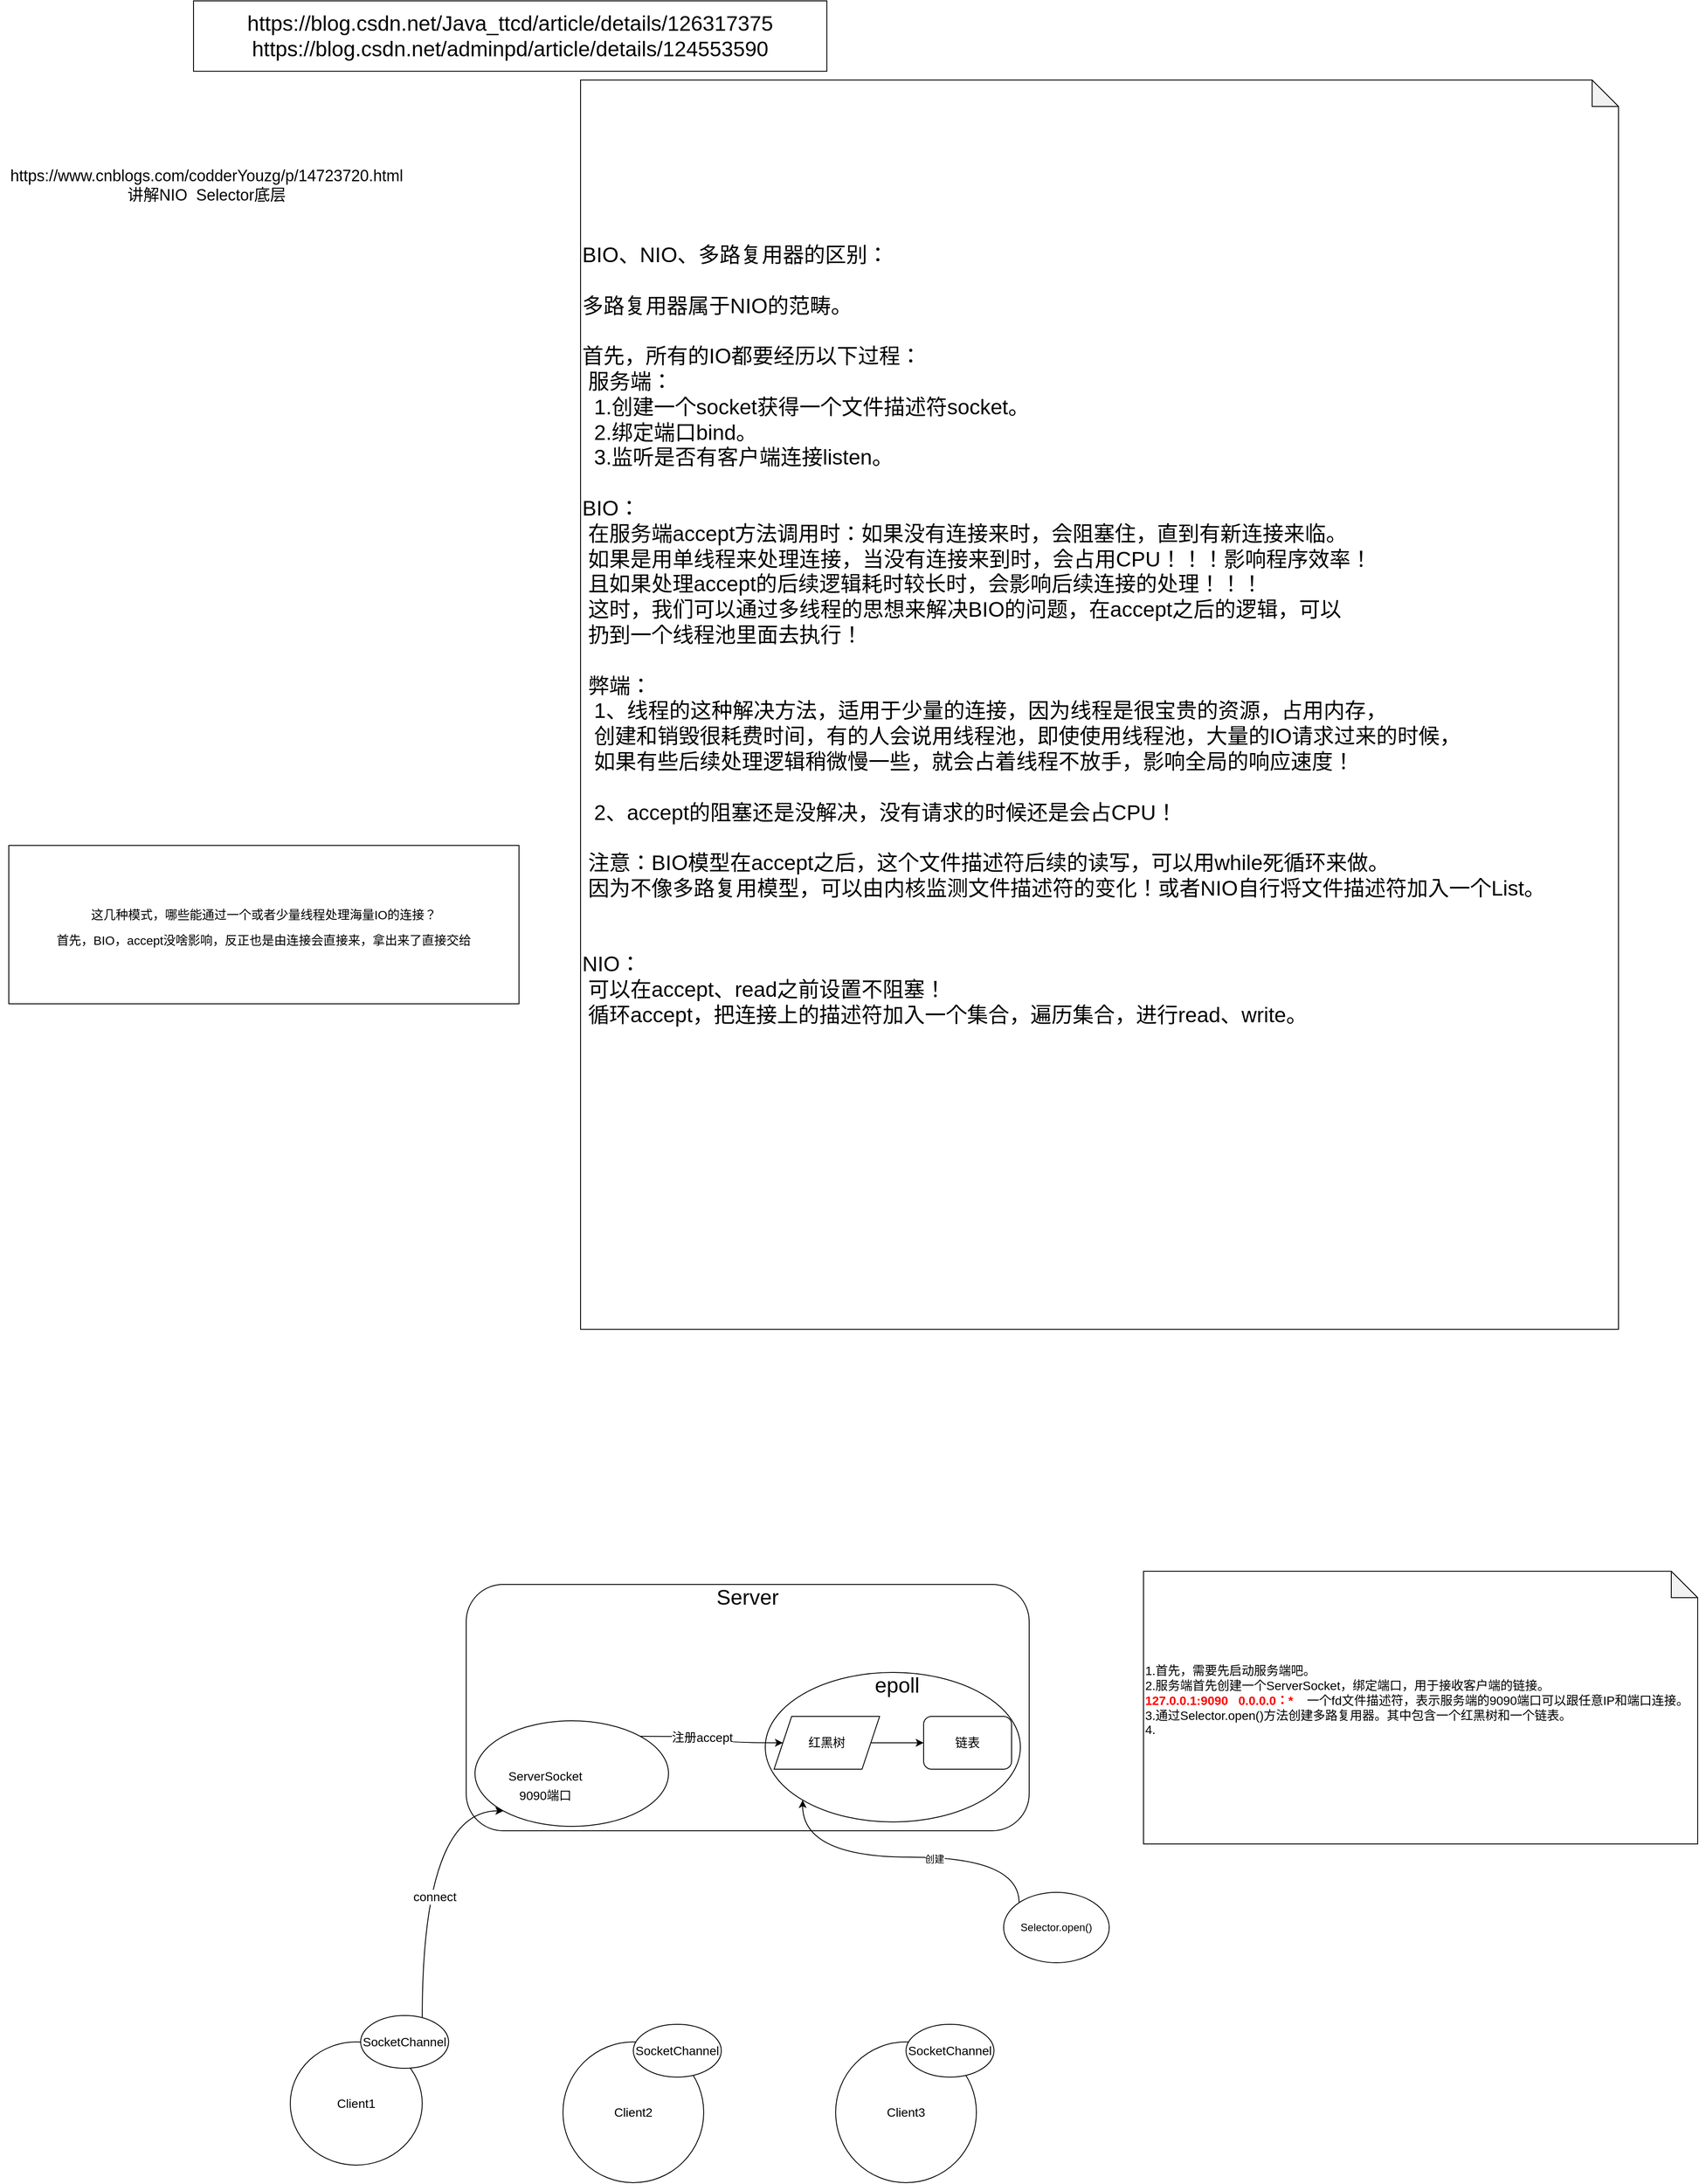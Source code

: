 <mxfile version="20.6.0" type="github">
  <diagram id="ho1o4B3E-l8eYltIAmrv" name="第 1 页">
    <mxGraphModel dx="822" dy="413" grid="1" gridSize="10" guides="1" tooltips="1" connect="1" arrows="1" fold="1" page="1" pageScale="1" pageWidth="827" pageHeight="1169" math="0" shadow="0">
      <root>
        <mxCell id="0" />
        <mxCell id="1" parent="0" />
        <mxCell id="7geZkpw3Z43b3UevWiiN-1" value="&lt;div style=&quot;&quot;&gt;&lt;span style=&quot;font-size: 24px; background-color: initial;&quot;&gt;BIO、NIO、多路复用器的区别：&lt;/span&gt;&lt;/div&gt;&lt;div style=&quot;&quot;&gt;&lt;span style=&quot;font-size: 24px; background-color: initial;&quot;&gt;&lt;br&gt;&lt;/span&gt;&lt;/div&gt;&lt;div style=&quot;&quot;&gt;&lt;span style=&quot;font-size: 24px; background-color: initial;&quot;&gt;多路复用器属于NIO的范畴。&lt;/span&gt;&lt;/div&gt;&lt;div style=&quot;&quot;&gt;&lt;span style=&quot;font-size: 24px; background-color: initial;&quot;&gt;&lt;br&gt;&lt;/span&gt;&lt;/div&gt;&lt;div style=&quot;&quot;&gt;&lt;span style=&quot;font-size: 24px;&quot;&gt;首先，所有的IO都要经历以下过程：&lt;/span&gt;&lt;/div&gt;&lt;div style=&quot;&quot;&gt;&lt;span style=&quot;font-size: 24px;&quot;&gt;&lt;span style=&quot;white-space: pre;&quot;&gt; &lt;/span&gt;服务端：&lt;/span&gt;&lt;/div&gt;&lt;div style=&quot;&quot;&gt;&lt;span style=&quot;font-size: 24px;&quot;&gt;&lt;span style=&quot;white-space: pre;&quot;&gt; &lt;/span&gt;&lt;span style=&quot;white-space: pre;&quot;&gt; &lt;/span&gt;1.创建一个socket获得一个文件描述符socket。&lt;br&gt;&lt;/span&gt;&lt;/div&gt;&lt;div style=&quot;&quot;&gt;&lt;span style=&quot;font-size: 24px;&quot;&gt;&lt;span style=&quot;white-space: pre;&quot;&gt; &lt;/span&gt;&lt;span style=&quot;white-space: pre;&quot;&gt; &lt;/span&gt;2.绑定端口bind。&lt;br&gt;&lt;/span&gt;&lt;/div&gt;&lt;div style=&quot;&quot;&gt;&lt;span style=&quot;font-size: 24px;&quot;&gt;&lt;span style=&quot;white-space: pre;&quot;&gt; &lt;/span&gt;&lt;span style=&quot;white-space: pre;&quot;&gt; &lt;/span&gt;3.监听是否有客户端连接listen。&lt;br&gt;&lt;/span&gt;&lt;/div&gt;&lt;div style=&quot;&quot;&gt;&lt;span style=&quot;font-size: 24px;&quot;&gt;&lt;br&gt;&lt;/span&gt;&lt;/div&gt;&lt;div style=&quot;&quot;&gt;&lt;span style=&quot;font-size: 24px;&quot;&gt;BIO：&lt;/span&gt;&lt;/div&gt;&lt;div style=&quot;&quot;&gt;&lt;span style=&quot;font-size: 24px;&quot;&gt;&lt;span style=&quot;white-space: pre;&quot;&gt; &lt;/span&gt;在服务端accept方法调用时：如果没有连接来时，会阻塞住，直到有新连接来临。&lt;br&gt;&lt;/span&gt;&lt;/div&gt;&lt;div style=&quot;&quot;&gt;&lt;span style=&quot;font-size: 24px;&quot;&gt;&lt;span style=&quot;white-space: pre;&quot;&gt; &lt;/span&gt;如果是用单线程来处理连接，当没有连接来到时，会占用CPU！！！影响程序效率！&lt;br&gt;&lt;/span&gt;&lt;/div&gt;&lt;div style=&quot;&quot;&gt;&lt;span style=&quot;font-size: 24px;&quot;&gt;&lt;span style=&quot;white-space: pre;&quot;&gt; &lt;/span&gt;且如果处理accept的后续逻辑耗时较长时，会影响后续连接的处理！！！&lt;br&gt;&lt;/span&gt;&lt;/div&gt;&lt;div style=&quot;&quot;&gt;&lt;span style=&quot;font-size: 24px;&quot;&gt;&lt;span style=&quot;white-space: pre;&quot;&gt; &lt;/span&gt;这时，我们可以通过多线程的思想来解决BIO的问题，在accept之后的逻辑，可以&lt;br&gt;&lt;/span&gt;&lt;/div&gt;&lt;div style=&quot;&quot;&gt;&lt;span style=&quot;font-size: 24px;&quot;&gt;&lt;span style=&quot;white-space: pre;&quot;&gt; &lt;/span&gt;扔到一个线程池里面去执行！&lt;br&gt;&lt;/span&gt;&lt;/div&gt;&lt;div style=&quot;&quot;&gt;&lt;span style=&quot;font-size: 24px;&quot;&gt;&lt;br&gt;&lt;/span&gt;&lt;/div&gt;&lt;div style=&quot;&quot;&gt;&lt;span style=&quot;font-size: 24px;&quot;&gt;&lt;span style=&quot;white-space: pre;&quot;&gt; &lt;/span&gt;弊端：&lt;/span&gt;&lt;/div&gt;&lt;div style=&quot;&quot;&gt;&lt;span style=&quot;font-size: 24px;&quot;&gt;&lt;span style=&quot;white-space: pre;&quot;&gt; &lt;/span&gt;&lt;span style=&quot;white-space: pre;&quot;&gt; &lt;/span&gt;1、线程的这种解决方法，适用于少量的连接，因为线程是很宝贵的资源，占用内存，&lt;/span&gt;&lt;/div&gt;&lt;div style=&quot;&quot;&gt;&lt;span style=&quot;background-color: initial; font-size: 24px;&quot;&gt;&lt;span style=&quot;white-space: pre;&quot;&gt; &lt;/span&gt;&lt;span style=&quot;white-space: pre;&quot;&gt; &lt;/span&gt;创建和销毁很耗费时间，有的人会说用线程池，即使使用线程池，大量的IO请求过来的时候，&lt;/span&gt;&lt;/div&gt;&lt;div style=&quot;&quot;&gt;&lt;span style=&quot;background-color: initial; font-size: 24px;&quot;&gt;&lt;span style=&quot;white-space: pre;&quot;&gt; &lt;/span&gt;&lt;span style=&quot;white-space: pre;&quot;&gt; &lt;/span&gt;如果有些后续处理逻辑稍微慢一些，就会占着线程不放手，影响全局的响应速度！&lt;/span&gt;&lt;/div&gt;&lt;div style=&quot;&quot;&gt;&lt;span style=&quot;font-size: 24px; background-color: initial;&quot;&gt;&lt;br&gt;&lt;/span&gt;&lt;/div&gt;&lt;div style=&quot;&quot;&gt;&lt;span style=&quot;font-size: 24px; background-color: initial;&quot;&gt;&lt;span style=&quot;white-space: pre;&quot;&gt; &lt;/span&gt;&lt;span style=&quot;white-space: pre;&quot;&gt; &lt;/span&gt;2、accept的阻塞还是没解决，没有请求的时候还是会占CPU！&lt;/span&gt;&lt;/div&gt;&lt;div style=&quot;&quot;&gt;&lt;span style=&quot;font-size: 24px;&quot;&gt;&lt;br&gt;&lt;/span&gt;&lt;/div&gt;&lt;div style=&quot;&quot;&gt;&lt;span style=&quot;font-size: 24px;&quot;&gt;&lt;span style=&quot;white-space: pre;&quot;&gt; &lt;/span&gt;注意：BIO模型在accept之后，这个文件描述符后续的读写，可以用while死循环来做。&lt;br&gt;&lt;/span&gt;&lt;/div&gt;&lt;div style=&quot;&quot;&gt;&lt;span style=&quot;font-size: 24px;&quot;&gt;&lt;span style=&quot;white-space: pre;&quot;&gt; &lt;/span&gt;因为不像多路复用模型，可以由内核监测文件描述符的变化！或者NIO自行将文件描述符加入一个List。&lt;br&gt;&lt;/span&gt;&lt;/div&gt;&lt;div style=&quot;&quot;&gt;&lt;span style=&quot;font-size: 24px;&quot;&gt;&lt;br&gt;&lt;/span&gt;&lt;/div&gt;&lt;div style=&quot;&quot;&gt;&lt;span style=&quot;font-size: 24px;&quot;&gt;&lt;br&gt;&lt;/span&gt;&lt;/div&gt;&lt;div style=&quot;&quot;&gt;&lt;span style=&quot;font-size: 24px;&quot;&gt;NIO：&lt;/span&gt;&lt;/div&gt;&lt;div style=&quot;&quot;&gt;&lt;span style=&quot;font-size: 24px;&quot;&gt;&lt;span style=&quot;white-space: pre;&quot;&gt; &lt;/span&gt;可以在accept、read之前设置不阻塞！&lt;br&gt;&lt;/span&gt;&lt;/div&gt;&lt;div style=&quot;&quot;&gt;&lt;span style=&quot;font-size: 24px;&quot;&gt;&lt;span style=&quot;white-space: pre;&quot;&gt; &lt;/span&gt;循环accept，把连接上的描述符加入一个集合，遍历集合，进行read、write。&lt;br&gt;&lt;/span&gt;&lt;/div&gt;&lt;div style=&quot;&quot;&gt;&lt;span style=&quot;font-size: 24px;&quot;&gt;&lt;br&gt;&lt;/span&gt;&lt;/div&gt;&lt;div style=&quot;&quot;&gt;&lt;span style=&quot;font-size: 24px;&quot;&gt;&lt;span style=&quot;white-space: pre;&quot;&gt; &lt;/span&gt;&lt;br&gt;&lt;/span&gt;&lt;/div&gt;&lt;div style=&quot;&quot;&gt;&lt;span style=&quot;font-size: 24px;&quot;&gt;&lt;br&gt;&lt;/span&gt;&lt;/div&gt;&lt;div style=&quot;&quot;&gt;&lt;span style=&quot;font-size: 24px;&quot;&gt;&lt;span style=&quot;white-space: pre;&quot;&gt; &lt;/span&gt;&lt;br&gt;&lt;/span&gt;&lt;/div&gt;&lt;div style=&quot;&quot;&gt;&lt;span style=&quot;font-size: 24px;&quot;&gt;&lt;br&gt;&lt;/span&gt;&lt;/div&gt;&lt;div style=&quot;&quot;&gt;&lt;span style=&quot;white-space: pre;&quot;&gt; &lt;/span&gt;&lt;span style=&quot;white-space: pre;&quot;&gt; &lt;/span&gt;&lt;br&gt;&lt;/div&gt;" style="shape=note;whiteSpace=wrap;html=1;backgroundOutline=1;darkOpacity=0.05;align=left;" parent="1" vertex="1">
          <mxGeometry x="700" y="120" width="1180" height="1420" as="geometry" />
        </mxCell>
        <mxCell id="7geZkpw3Z43b3UevWiiN-2" value="https://blog.csdn.net/Java_ttcd/article/details/126317375&lt;br&gt;https://blog.csdn.net/adminpd/article/details/124553590" style="rounded=0;whiteSpace=wrap;html=1;fontSize=24;" parent="1" vertex="1">
          <mxGeometry x="260" y="30" width="720" height="80" as="geometry" />
        </mxCell>
        <mxCell id="7geZkpw3Z43b3UevWiiN-3" value="&lt;font style=&quot;font-size: 14px;&quot;&gt;这几种模式，哪些能通过一个或者少量线程处理海量IO的连接？&lt;br&gt;首先，BIO，accept没啥影响，反正也是由连接会直接来，拿出来了直接交给&lt;br&gt;&lt;/font&gt;" style="rounded=0;whiteSpace=wrap;html=1;fontSize=24;" parent="1" vertex="1">
          <mxGeometry x="50" y="990" width="580" height="180" as="geometry" />
        </mxCell>
        <mxCell id="La09_VNI6gY7_joqpI0x-1" value="&lt;font style=&quot;font-size: 18px;&quot;&gt;https://www.cnblogs.com/codderYouzg/p/14723720.html&lt;br&gt;讲解NIO&amp;nbsp; Selector底层&lt;br&gt;&lt;/font&gt;" style="text;html=1;strokeColor=none;fillColor=none;align=center;verticalAlign=middle;whiteSpace=wrap;rounded=0;" parent="1" vertex="1">
          <mxGeometry x="40" y="180" width="470" height="120" as="geometry" />
        </mxCell>
        <mxCell id="w--zyUQJSbkvS63GyZV3-1" value="" style="rounded=1;whiteSpace=wrap;html=1;" parent="1" vertex="1">
          <mxGeometry x="570" y="1830" width="640" height="280" as="geometry" />
        </mxCell>
        <mxCell id="w--zyUQJSbkvS63GyZV3-2" value="&lt;font style=&quot;font-size: 24px;&quot;&gt;Server&lt;/font&gt;" style="text;html=1;strokeColor=none;fillColor=none;align=center;verticalAlign=middle;whiteSpace=wrap;rounded=0;" parent="1" vertex="1">
          <mxGeometry x="860" y="1830" width="60" height="30" as="geometry" />
        </mxCell>
        <mxCell id="w--zyUQJSbkvS63GyZV3-3" value="" style="ellipse;whiteSpace=wrap;html=1;fontSize=24;" parent="1" vertex="1">
          <mxGeometry x="580" y="1985" width="220" height="120" as="geometry" />
        </mxCell>
        <mxCell id="w--zyUQJSbkvS63GyZV3-4" value="" style="ellipse;whiteSpace=wrap;html=1;fontSize=24;" parent="1" vertex="1">
          <mxGeometry x="910" y="1930" width="290" height="170" as="geometry" />
        </mxCell>
        <mxCell id="w--zyUQJSbkvS63GyZV3-5" value="epoll" style="text;html=1;strokeColor=none;fillColor=none;align=center;verticalAlign=middle;whiteSpace=wrap;rounded=0;fontSize=24;" parent="1" vertex="1">
          <mxGeometry x="1030" y="1930" width="60" height="30" as="geometry" />
        </mxCell>
        <mxCell id="w--zyUQJSbkvS63GyZV3-7" value="&lt;font style=&quot;font-size: 14px;&quot;&gt;ServerSocket&lt;/font&gt;" style="text;html=1;strokeColor=none;fillColor=none;align=center;verticalAlign=middle;whiteSpace=wrap;rounded=0;fontSize=24;" parent="1" vertex="1">
          <mxGeometry x="630" y="2030" width="60" height="30" as="geometry" />
        </mxCell>
        <mxCell id="w--zyUQJSbkvS63GyZV3-9" value="1.首先，需要先启动服务端吧。&lt;br&gt;2.服务端首先创建一个ServerSocket，绑定端口，用于接收客户端的链接。&lt;br&gt;&lt;span style=&quot;text-align: center;&quot;&gt;&lt;b&gt;&lt;font color=&quot;#ff0000&quot;&gt;127.0.0.1:9090&amp;nbsp; &amp;nbsp;0.0.0.0：*&lt;/font&gt;&lt;/b&gt;&amp;nbsp; &amp;nbsp;&amp;nbsp;&lt;/span&gt;&lt;span style=&quot;text-align: center;&quot;&gt;一个fd文件描述符，表示服务端的9090端口可以跟任意IP和端口连接。&lt;br&gt;3.通过Selector.open()方法创建多路复用器。其中包含一个红黑树和一个链表。&lt;br&gt;4.&lt;br&gt;&lt;br&gt;&lt;/span&gt;" style="shape=note;whiteSpace=wrap;html=1;backgroundOutline=1;darkOpacity=0.05;fontSize=14;align=left;" parent="1" vertex="1">
          <mxGeometry x="1340" y="1815" width="630" height="310" as="geometry" />
        </mxCell>
        <mxCell id="w--zyUQJSbkvS63GyZV3-10" value="9090端口" style="text;html=1;strokeColor=none;fillColor=none;align=center;verticalAlign=middle;whiteSpace=wrap;rounded=0;fontSize=14;" parent="1" vertex="1">
          <mxGeometry x="610" y="2060" width="100" height="20" as="geometry" />
        </mxCell>
        <mxCell id="8oNnTrJqZva6qR_juFnn-1" style="edgeStyle=orthogonalEdgeStyle;rounded=0;orthogonalLoop=1;jettySize=auto;html=1;exitX=1;exitY=0.5;exitDx=0;exitDy=0;entryX=0;entryY=0.5;entryDx=0;entryDy=0;" edge="1" parent="1" source="w--zyUQJSbkvS63GyZV3-13" target="w--zyUQJSbkvS63GyZV3-14">
          <mxGeometry relative="1" as="geometry" />
        </mxCell>
        <mxCell id="w--zyUQJSbkvS63GyZV3-13" value="&lt;font color=&quot;#000000&quot;&gt;红黑树&lt;/font&gt;" style="shape=parallelogram;perimeter=parallelogramPerimeter;whiteSpace=wrap;html=1;fixedSize=1;fontSize=14;fontColor=#FF0000;" parent="1" vertex="1">
          <mxGeometry x="920" y="1980" width="120" height="60" as="geometry" />
        </mxCell>
        <mxCell id="w--zyUQJSbkvS63GyZV3-14" value="链表" style="rounded=1;whiteSpace=wrap;html=1;fontSize=14;fontColor=#000000;" parent="1" vertex="1">
          <mxGeometry x="1090" y="1980" width="100" height="60" as="geometry" />
        </mxCell>
        <mxCell id="w--zyUQJSbkvS63GyZV3-15" value="Client1" style="ellipse;whiteSpace=wrap;html=1;fontSize=14;fontColor=#000000;" parent="1" vertex="1">
          <mxGeometry x="370" y="2350" width="150" height="140" as="geometry" />
        </mxCell>
        <mxCell id="w--zyUQJSbkvS63GyZV3-16" value="Client2" style="ellipse;whiteSpace=wrap;html=1;fontSize=14;fontColor=#000000;" parent="1" vertex="1">
          <mxGeometry x="680" y="2350" width="160" height="160" as="geometry" />
        </mxCell>
        <mxCell id="w--zyUQJSbkvS63GyZV3-17" value="Client3" style="ellipse;whiteSpace=wrap;html=1;fontSize=14;fontColor=#000000;" parent="1" vertex="1">
          <mxGeometry x="990" y="2350" width="160" height="160" as="geometry" />
        </mxCell>
        <mxCell id="w--zyUQJSbkvS63GyZV3-21" style="edgeStyle=orthogonalEdgeStyle;rounded=0;orthogonalLoop=1;jettySize=auto;html=1;entryX=0;entryY=1;entryDx=0;entryDy=0;fontSize=14;fontColor=#000000;curved=1;" parent="1" source="w--zyUQJSbkvS63GyZV3-18" target="w--zyUQJSbkvS63GyZV3-3" edge="1">
          <mxGeometry relative="1" as="geometry">
            <Array as="points">
              <mxPoint x="520" y="2087" />
            </Array>
          </mxGeometry>
        </mxCell>
        <mxCell id="w--zyUQJSbkvS63GyZV3-22" value="connect" style="edgeLabel;html=1;align=center;verticalAlign=middle;resizable=0;points=[];fontSize=14;fontColor=#000000;" parent="w--zyUQJSbkvS63GyZV3-21" vertex="1" connectable="0">
          <mxGeometry x="-0.16" y="-14" relative="1" as="geometry">
            <mxPoint as="offset" />
          </mxGeometry>
        </mxCell>
        <mxCell id="w--zyUQJSbkvS63GyZV3-18" value="SocketChannel" style="ellipse;whiteSpace=wrap;html=1;fontSize=14;fontColor=#000000;" parent="1" vertex="1">
          <mxGeometry x="450" y="2320" width="100" height="60" as="geometry" />
        </mxCell>
        <mxCell id="w--zyUQJSbkvS63GyZV3-19" value="SocketChannel" style="ellipse;whiteSpace=wrap;html=1;fontSize=14;fontColor=#000000;" parent="1" vertex="1">
          <mxGeometry x="760" y="2330" width="100" height="60" as="geometry" />
        </mxCell>
        <mxCell id="w--zyUQJSbkvS63GyZV3-20" value="SocketChannel" style="ellipse;whiteSpace=wrap;html=1;fontSize=14;fontColor=#000000;" parent="1" vertex="1">
          <mxGeometry x="1070" y="2330" width="100" height="60" as="geometry" />
        </mxCell>
        <mxCell id="w--zyUQJSbkvS63GyZV3-27" style="edgeStyle=orthogonalEdgeStyle;rounded=0;orthogonalLoop=1;jettySize=auto;html=1;exitX=1;exitY=0;exitDx=0;exitDy=0;entryX=0;entryY=0.5;entryDx=0;entryDy=0;fontSize=14;fontColor=#000000;curved=1;" parent="1" source="w--zyUQJSbkvS63GyZV3-3" target="w--zyUQJSbkvS63GyZV3-13" edge="1">
          <mxGeometry relative="1" as="geometry" />
        </mxCell>
        <mxCell id="w--zyUQJSbkvS63GyZV3-28" value="注册accept" style="edgeLabel;html=1;align=center;verticalAlign=middle;resizable=0;points=[];fontSize=14;fontColor=#000000;" parent="w--zyUQJSbkvS63GyZV3-27" vertex="1" connectable="0">
          <mxGeometry x="-0.172" y="-1" relative="1" as="geometry">
            <mxPoint as="offset" />
          </mxGeometry>
        </mxCell>
        <mxCell id="8oNnTrJqZva6qR_juFnn-3" style="edgeStyle=orthogonalEdgeStyle;rounded=0;orthogonalLoop=1;jettySize=auto;html=1;exitX=0;exitY=0;exitDx=0;exitDy=0;entryX=0;entryY=1;entryDx=0;entryDy=0;curved=1;" edge="1" parent="1" source="8oNnTrJqZva6qR_juFnn-2" target="w--zyUQJSbkvS63GyZV3-4">
          <mxGeometry relative="1" as="geometry" />
        </mxCell>
        <mxCell id="8oNnTrJqZva6qR_juFnn-4" value="创建" style="edgeLabel;html=1;align=center;verticalAlign=middle;resizable=0;points=[];" vertex="1" connectable="0" parent="8oNnTrJqZva6qR_juFnn-3">
          <mxGeometry x="-0.182" y="2" relative="1" as="geometry">
            <mxPoint as="offset" />
          </mxGeometry>
        </mxCell>
        <mxCell id="8oNnTrJqZva6qR_juFnn-2" value="Selector.open()" style="ellipse;whiteSpace=wrap;html=1;" vertex="1" parent="1">
          <mxGeometry x="1181" y="2180" width="120" height="80" as="geometry" />
        </mxCell>
      </root>
    </mxGraphModel>
  </diagram>
</mxfile>
